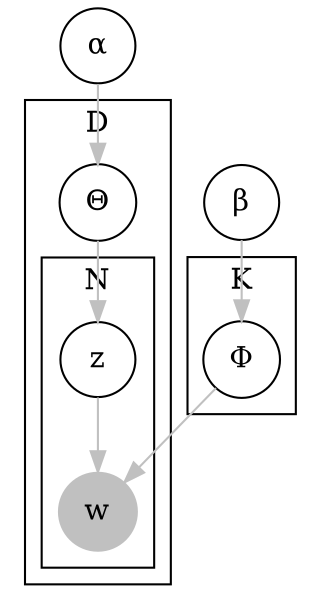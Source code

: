 digraph LDA {


    // ΕΡΤΥΘΙΟΠΑΣΔΦΓΗΞΚΛΖΧΨΩΒΝΜ
    // αζςσχεδψρφωτγβυηνθξμικολπ
    
    // D 
    // K
    // z 
    // Θ
    // Φ
    
    node [shape=circle]
    edge [color=gray]

    w [style=filled color=gray]
    // α [color=blue]
    // β [color=blue]
    // K [shape=square]


    subgraph cluster_K {
        label=K
        Φ
    }

    // K -> Θ 
    // K -> Φ
    // V -> Φ 
    Φ -> w
    α -> Θ
    β -> Φ

    subgraph cluster_D {
        label=D
        style="border"
        Θ -> z 
        subgraph cluster_t {
            label=N
            z -> w
        }
    }

    


}